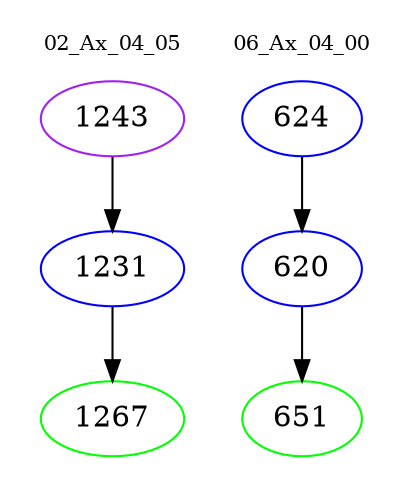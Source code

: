 digraph{
subgraph cluster_0 {
color = white
label = "02_Ax_04_05";
fontsize=10;
T0_1243 [label="1243", color="purple"]
T0_1243 -> T0_1231 [color="black"]
T0_1231 [label="1231", color="blue"]
T0_1231 -> T0_1267 [color="black"]
T0_1267 [label="1267", color="green"]
}
subgraph cluster_1 {
color = white
label = "06_Ax_04_00";
fontsize=10;
T1_624 [label="624", color="blue"]
T1_624 -> T1_620 [color="black"]
T1_620 [label="620", color="blue"]
T1_620 -> T1_651 [color="black"]
T1_651 [label="651", color="green"]
}
}
